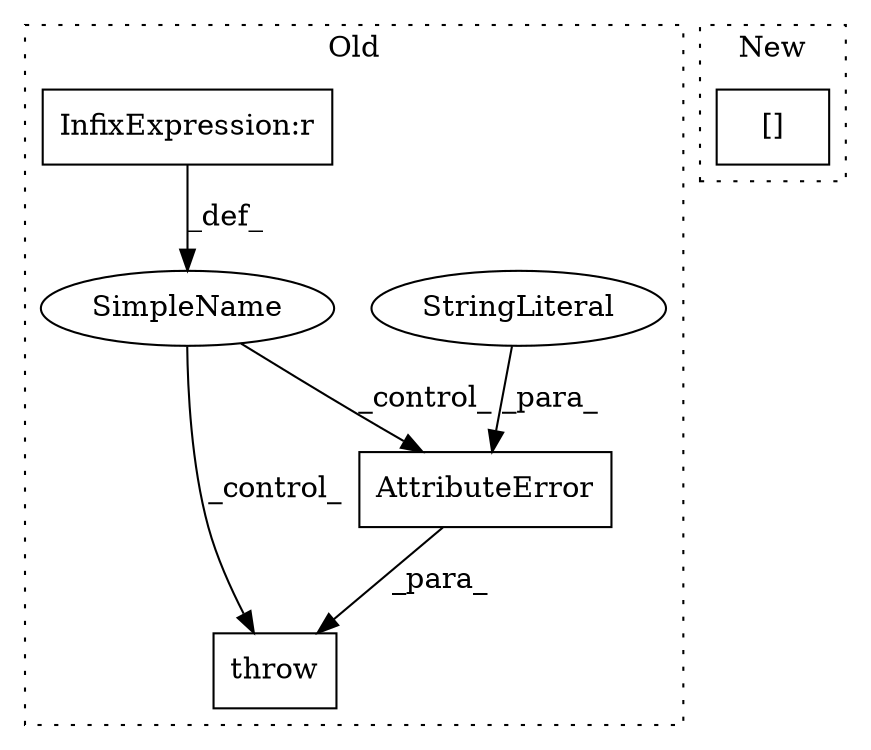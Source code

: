 digraph G {
subgraph cluster0 {
1 [label="AttributeError" a="32" s="2403,2447" l="15,1" shape="box"];
3 [label="throw" a="53" s="2397" l="6" shape="box"];
4 [label="StringLiteral" a="45" s="2418" l="29" shape="ellipse"];
5 [label="SimpleName" a="42" s="" l="" shape="ellipse"];
6 [label="InfixExpression:r" a="27" s="2110" l="4" shape="box"];
label = "Old";
style="dotted";
}
subgraph cluster1 {
2 [label="[]" a="2" s="2268,2304" l="5,1" shape="box"];
label = "New";
style="dotted";
}
1 -> 3 [label="_para_"];
4 -> 1 [label="_para_"];
5 -> 1 [label="_control_"];
5 -> 3 [label="_control_"];
6 -> 5 [label="_def_"];
}
